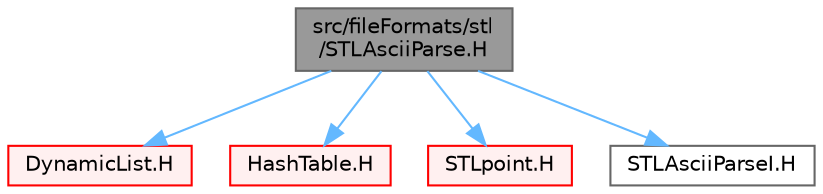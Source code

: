 digraph "src/fileFormats/stl/STLAsciiParse.H"
{
 // LATEX_PDF_SIZE
  bgcolor="transparent";
  edge [fontname=Helvetica,fontsize=10,labelfontname=Helvetica,labelfontsize=10];
  node [fontname=Helvetica,fontsize=10,shape=box,height=0.2,width=0.4];
  Node1 [id="Node000001",label="src/fileFormats/stl\l/STLAsciiParse.H",height=0.2,width=0.4,color="gray40", fillcolor="grey60", style="filled", fontcolor="black",tooltip=" "];
  Node1 -> Node2 [id="edge1_Node000001_Node000002",color="steelblue1",style="solid",tooltip=" "];
  Node2 [id="Node000002",label="DynamicList.H",height=0.2,width=0.4,color="red", fillcolor="#FFF0F0", style="filled",URL="$DynamicList_8H.html",tooltip=" "];
  Node1 -> Node96 [id="edge2_Node000001_Node000096",color="steelblue1",style="solid",tooltip=" "];
  Node96 [id="Node000096",label="HashTable.H",height=0.2,width=0.4,color="red", fillcolor="#FFF0F0", style="filled",URL="$HashTable_8H.html",tooltip=" "];
  Node1 -> Node106 [id="edge3_Node000001_Node000106",color="steelblue1",style="solid",tooltip=" "];
  Node106 [id="Node000106",label="STLpoint.H",height=0.2,width=0.4,color="red", fillcolor="#FFF0F0", style="filled",URL="$STLpoint_8H.html",tooltip=" "];
  Node1 -> Node115 [id="edge4_Node000001_Node000115",color="steelblue1",style="solid",tooltip=" "];
  Node115 [id="Node000115",label="STLAsciiParseI.H",height=0.2,width=0.4,color="grey40", fillcolor="white", style="filled",URL="$STLAsciiParseI_8H.html",tooltip=" "];
}
